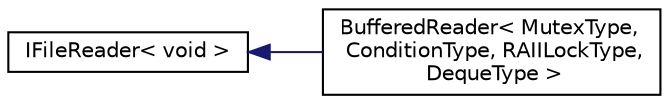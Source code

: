 digraph "Graphical Class Hierarchy"
{
 // LATEX_PDF_SIZE
  edge [fontname="Helvetica",fontsize="10",labelfontname="Helvetica",labelfontsize="10"];
  node [fontname="Helvetica",fontsize="10",shape=record];
  rankdir="LR";
  Node0 [label="IFileReader\< void \>",height=0.2,width=0.4,color="black", fillcolor="white", style="filled",URL="$classIFileReader.html",tooltip=" "];
  Node0 -> Node1 [dir="back",color="midnightblue",fontsize="10",style="solid",fontname="Helvetica"];
  Node1 [label="BufferedReader\< MutexType,\l ConditionType, RAIILockType,\l DequeType \>",height=0.2,width=0.4,color="black", fillcolor="white", style="filled",URL="$classBufferedReader.html",tooltip=" "];
}
